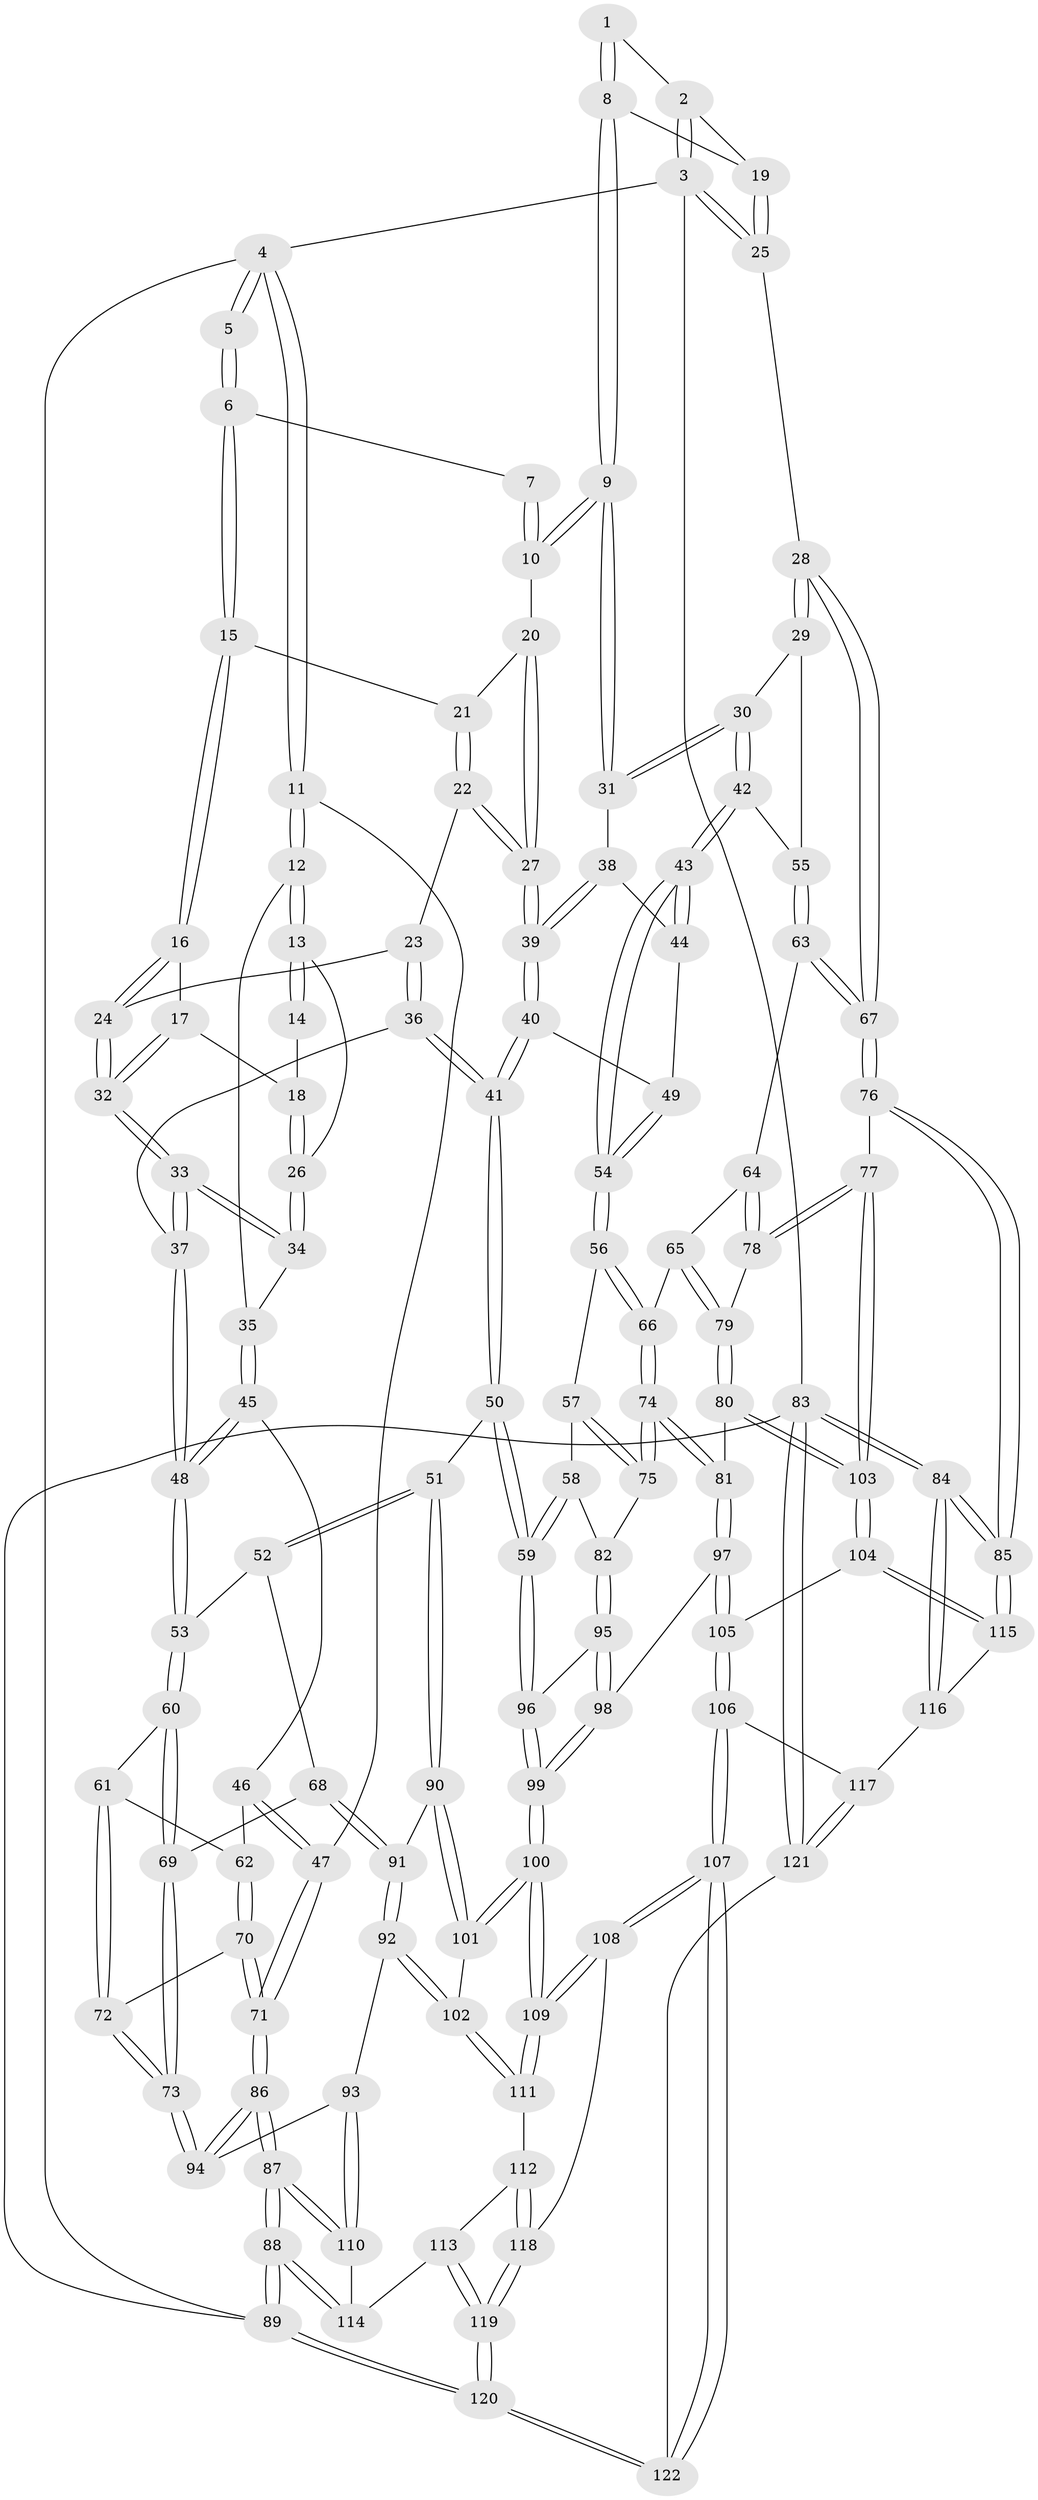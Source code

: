// coarse degree distribution, {3: 0.08235294117647059, 7: 0.023529411764705882, 2: 0.011764705882352941, 4: 0.29411764705882354, 5: 0.36470588235294116, 6: 0.2235294117647059}
// Generated by graph-tools (version 1.1) at 2025/21/03/04/25 18:21:16]
// undirected, 122 vertices, 302 edges
graph export_dot {
graph [start="1"]
  node [color=gray90,style=filled];
  1 [pos="+1+0"];
  2 [pos="+1+0"];
  3 [pos="+1+0"];
  4 [pos="+0+0"];
  5 [pos="+0.3055652928348562+0"];
  6 [pos="+0.4209148269506133+0"];
  7 [pos="+0.728297744780028+0"];
  8 [pos="+0.8806163178804608+0.0995634336232485"];
  9 [pos="+0.7889848855167676+0.15312966554699198"];
  10 [pos="+0.7661042518655132+0.12218603263673053"];
  11 [pos="+0+0"];
  12 [pos="+0.030807644432774534+0.15353571588982642"];
  13 [pos="+0.09182570807625832+0.14358501717555977"];
  14 [pos="+0.2737786698829269+0"];
  15 [pos="+0.42525387816817345+0"];
  16 [pos="+0.4009276082313726+0"];
  17 [pos="+0.31615133112074634+0.1557792668898123"];
  18 [pos="+0.23272664750718952+0.09712494009982346"];
  19 [pos="+0.9459664634008809+0.09886017377041534"];
  20 [pos="+0.6261262322638868+0.10461629344481573"];
  21 [pos="+0.4454242781449685+0"];
  22 [pos="+0.5119688339542929+0.18615837412896288"];
  23 [pos="+0.44988014177897107+0.1945990514424995"];
  24 [pos="+0.4018566330932162+0.17310589255886047"];
  25 [pos="+1+0.23840231728015432"];
  26 [pos="+0.19643338972118116+0.14547630394767241"];
  27 [pos="+0.5413466229928716+0.20345428438399224"];
  28 [pos="+1+0.29801869332044917"];
  29 [pos="+1+0.30627973066113373"];
  30 [pos="+0.8175341837511924+0.1983244914642644"];
  31 [pos="+0.7902679836467815+0.1716731594405549"];
  32 [pos="+0.3341209257643976+0.20278181687802277"];
  33 [pos="+0.29569821116319+0.2753865747392302"];
  34 [pos="+0.21382464521855044+0.19075573365722487"];
  35 [pos="+0.11612234349424799+0.2747731325342056"];
  36 [pos="+0.4150360951993282+0.29537784761395575"];
  37 [pos="+0.2968802351491507+0.29603579958661785"];
  38 [pos="+0.7571085756050214+0.20497028291259936"];
  39 [pos="+0.569914587919236+0.26782469531858444"];
  40 [pos="+0.5534226545763229+0.34689503334272487"];
  41 [pos="+0.5336833712486952+0.36839344770615057"];
  42 [pos="+0.8160392137636988+0.39992718165951846"];
  43 [pos="+0.7795570125903754+0.4137129885058312"];
  44 [pos="+0.7286946954557111+0.3073820277167226"];
  45 [pos="+0.1378209821969081+0.34863560788757847"];
  46 [pos="+0.08596930710229006+0.3817522786425001"];
  47 [pos="+0+0.3483396805330636"];
  48 [pos="+0.25987184437696825+0.3684116578897657"];
  49 [pos="+0.645558988543008+0.36133737152470424"];
  50 [pos="+0.4914674897019735+0.5154173326402574"];
  51 [pos="+0.4738690787950894+0.5180239853416829"];
  52 [pos="+0.27481128172791003+0.38458521780007704"];
  53 [pos="+0.26038353168578476+0.36964074255475615"];
  54 [pos="+0.7439568254717545+0.4526582425030374"];
  55 [pos="+0.8890208453216092+0.40751262848965086"];
  56 [pos="+0.7398318250419587+0.46887853458518935"];
  57 [pos="+0.7116321807371124+0.492375661116411"];
  58 [pos="+0.6365600318895187+0.5201622597416347"];
  59 [pos="+0.5226717399805768+0.5389893544742878"];
  60 [pos="+0.19623957049432156+0.4870908415513899"];
  61 [pos="+0.15960005916938258+0.5060792487001724"];
  62 [pos="+0.08716836250503172+0.4591161942420503"];
  63 [pos="+0.9017094756557822+0.4931727838386403"];
  64 [pos="+0.8761932172005874+0.5228995013887329"];
  65 [pos="+0.8206444950896442+0.5352639117267279"];
  66 [pos="+0.8193891556102212+0.535217493337746"];
  67 [pos="+1+0.5894445815447036"];
  68 [pos="+0.2678884422569953+0.5616990217529972"];
  69 [pos="+0.24206287982882163+0.5690805074920124"];
  70 [pos="+0.03847651998359555+0.5416580766718087"];
  71 [pos="+0+0.6433318789108322"];
  72 [pos="+0.13996216579145823+0.5763340716520634"];
  73 [pos="+0.1774844103761645+0.6348960394575005"];
  74 [pos="+0.7769012200734865+0.6226484602776455"];
  75 [pos="+0.7489589730835338+0.6147245570163994"];
  76 [pos="+1+0.5973685321342723"];
  77 [pos="+1+0.6218472726682646"];
  78 [pos="+0.9193911802061233+0.6297022458585296"];
  79 [pos="+0.8780174014827677+0.6565014652974569"];
  80 [pos="+0.8415861779506546+0.6927370987244718"];
  81 [pos="+0.8192895750883717+0.6814327312352091"];
  82 [pos="+0.7204406773403991+0.6234349809899526"];
  83 [pos="+1+1"];
  84 [pos="+1+1"];
  85 [pos="+1+0.889487822151531"];
  86 [pos="+0+0.774836377953743"];
  87 [pos="+0+0.784346197872688"];
  88 [pos="+0+0.8635673208623883"];
  89 [pos="+0+1"];
  90 [pos="+0.4012739596126985+0.5800437654462138"];
  91 [pos="+0.37260952396926883+0.5852702337963872"];
  92 [pos="+0.23779492696265528+0.7049410575399977"];
  93 [pos="+0.22067309701189253+0.7045085838589862"];
  94 [pos="+0.17701894900925666+0.6430636953611396"];
  95 [pos="+0.6813022331439061+0.6560957844764023"];
  96 [pos="+0.5229868566282374+0.5397796690458923"];
  97 [pos="+0.689993238018627+0.7220467822182265"];
  98 [pos="+0.6841388066288339+0.7183259348755636"];
  99 [pos="+0.5492444939255644+0.7526600550999928"];
  100 [pos="+0.5136975868212517+0.8323537991306599"];
  101 [pos="+0.38330630826364764+0.7451146541718712"];
  102 [pos="+0.33592319016433214+0.7559197474646714"];
  103 [pos="+0.8616967678921635+0.7845901929646544"];
  104 [pos="+0.8619060008654618+0.7863680673452954"];
  105 [pos="+0.7180766123842612+0.7862877323075372"];
  106 [pos="+0.6698391701646644+0.8933633469507924"];
  107 [pos="+0.5291222294013882+0.9214176564942838"];
  108 [pos="+0.5275108113611578+0.9189527490249115"];
  109 [pos="+0.5224985303043196+0.8940721861320868"];
  110 [pos="+0.1945645959772285+0.7617416518721459"];
  111 [pos="+0.3111905468892437+0.8211758481452983"];
  112 [pos="+0.2824857834836039+0.8670370733554126"];
  113 [pos="+0.2124161473036726+0.873548627904481"];
  114 [pos="+0.20304745442388672+0.8631712495571979"];
  115 [pos="+0.8803326993803169+0.8186639226652528"];
  116 [pos="+0.8332419907452543+0.891298900401649"];
  117 [pos="+0.7865865639754349+0.9334064896110861"];
  118 [pos="+0.34740416778400524+0.9160838346289338"];
  119 [pos="+0.16828476054097355+1"];
  120 [pos="+0.1317504277354858+1"];
  121 [pos="+0.8385329595127854+1"];
  122 [pos="+0.5197474525086175+1"];
  1 -- 2;
  1 -- 8;
  1 -- 8;
  2 -- 3;
  2 -- 3;
  2 -- 19;
  3 -- 4;
  3 -- 25;
  3 -- 25;
  3 -- 83;
  4 -- 5;
  4 -- 5;
  4 -- 11;
  4 -- 11;
  4 -- 89;
  5 -- 6;
  5 -- 6;
  6 -- 7;
  6 -- 15;
  6 -- 15;
  7 -- 10;
  7 -- 10;
  8 -- 9;
  8 -- 9;
  8 -- 19;
  9 -- 10;
  9 -- 10;
  9 -- 31;
  9 -- 31;
  10 -- 20;
  11 -- 12;
  11 -- 12;
  11 -- 47;
  12 -- 13;
  12 -- 13;
  12 -- 35;
  13 -- 14;
  13 -- 14;
  13 -- 26;
  14 -- 18;
  15 -- 16;
  15 -- 16;
  15 -- 21;
  16 -- 17;
  16 -- 24;
  16 -- 24;
  17 -- 18;
  17 -- 32;
  17 -- 32;
  18 -- 26;
  18 -- 26;
  19 -- 25;
  19 -- 25;
  20 -- 21;
  20 -- 27;
  20 -- 27;
  21 -- 22;
  21 -- 22;
  22 -- 23;
  22 -- 27;
  22 -- 27;
  23 -- 24;
  23 -- 36;
  23 -- 36;
  24 -- 32;
  24 -- 32;
  25 -- 28;
  26 -- 34;
  26 -- 34;
  27 -- 39;
  27 -- 39;
  28 -- 29;
  28 -- 29;
  28 -- 67;
  28 -- 67;
  29 -- 30;
  29 -- 55;
  30 -- 31;
  30 -- 31;
  30 -- 42;
  30 -- 42;
  31 -- 38;
  32 -- 33;
  32 -- 33;
  33 -- 34;
  33 -- 34;
  33 -- 37;
  33 -- 37;
  34 -- 35;
  35 -- 45;
  35 -- 45;
  36 -- 37;
  36 -- 41;
  36 -- 41;
  37 -- 48;
  37 -- 48;
  38 -- 39;
  38 -- 39;
  38 -- 44;
  39 -- 40;
  39 -- 40;
  40 -- 41;
  40 -- 41;
  40 -- 49;
  41 -- 50;
  41 -- 50;
  42 -- 43;
  42 -- 43;
  42 -- 55;
  43 -- 44;
  43 -- 44;
  43 -- 54;
  43 -- 54;
  44 -- 49;
  45 -- 46;
  45 -- 48;
  45 -- 48;
  46 -- 47;
  46 -- 47;
  46 -- 62;
  47 -- 71;
  47 -- 71;
  48 -- 53;
  48 -- 53;
  49 -- 54;
  49 -- 54;
  50 -- 51;
  50 -- 59;
  50 -- 59;
  51 -- 52;
  51 -- 52;
  51 -- 90;
  51 -- 90;
  52 -- 53;
  52 -- 68;
  53 -- 60;
  53 -- 60;
  54 -- 56;
  54 -- 56;
  55 -- 63;
  55 -- 63;
  56 -- 57;
  56 -- 66;
  56 -- 66;
  57 -- 58;
  57 -- 75;
  57 -- 75;
  58 -- 59;
  58 -- 59;
  58 -- 82;
  59 -- 96;
  59 -- 96;
  60 -- 61;
  60 -- 69;
  60 -- 69;
  61 -- 62;
  61 -- 72;
  61 -- 72;
  62 -- 70;
  62 -- 70;
  63 -- 64;
  63 -- 67;
  63 -- 67;
  64 -- 65;
  64 -- 78;
  64 -- 78;
  65 -- 66;
  65 -- 79;
  65 -- 79;
  66 -- 74;
  66 -- 74;
  67 -- 76;
  67 -- 76;
  68 -- 69;
  68 -- 91;
  68 -- 91;
  69 -- 73;
  69 -- 73;
  70 -- 71;
  70 -- 71;
  70 -- 72;
  71 -- 86;
  71 -- 86;
  72 -- 73;
  72 -- 73;
  73 -- 94;
  73 -- 94;
  74 -- 75;
  74 -- 75;
  74 -- 81;
  74 -- 81;
  75 -- 82;
  76 -- 77;
  76 -- 85;
  76 -- 85;
  77 -- 78;
  77 -- 78;
  77 -- 103;
  77 -- 103;
  78 -- 79;
  79 -- 80;
  79 -- 80;
  80 -- 81;
  80 -- 103;
  80 -- 103;
  81 -- 97;
  81 -- 97;
  82 -- 95;
  82 -- 95;
  83 -- 84;
  83 -- 84;
  83 -- 121;
  83 -- 121;
  83 -- 89;
  84 -- 85;
  84 -- 85;
  84 -- 116;
  84 -- 116;
  85 -- 115;
  85 -- 115;
  86 -- 87;
  86 -- 87;
  86 -- 94;
  86 -- 94;
  87 -- 88;
  87 -- 88;
  87 -- 110;
  87 -- 110;
  88 -- 89;
  88 -- 89;
  88 -- 114;
  88 -- 114;
  89 -- 120;
  89 -- 120;
  90 -- 91;
  90 -- 101;
  90 -- 101;
  91 -- 92;
  91 -- 92;
  92 -- 93;
  92 -- 102;
  92 -- 102;
  93 -- 94;
  93 -- 110;
  93 -- 110;
  95 -- 96;
  95 -- 98;
  95 -- 98;
  96 -- 99;
  96 -- 99;
  97 -- 98;
  97 -- 105;
  97 -- 105;
  98 -- 99;
  98 -- 99;
  99 -- 100;
  99 -- 100;
  100 -- 101;
  100 -- 101;
  100 -- 109;
  100 -- 109;
  101 -- 102;
  102 -- 111;
  102 -- 111;
  103 -- 104;
  103 -- 104;
  104 -- 105;
  104 -- 115;
  104 -- 115;
  105 -- 106;
  105 -- 106;
  106 -- 107;
  106 -- 107;
  106 -- 117;
  107 -- 108;
  107 -- 108;
  107 -- 122;
  107 -- 122;
  108 -- 109;
  108 -- 109;
  108 -- 118;
  109 -- 111;
  109 -- 111;
  110 -- 114;
  111 -- 112;
  112 -- 113;
  112 -- 118;
  112 -- 118;
  113 -- 114;
  113 -- 119;
  113 -- 119;
  115 -- 116;
  116 -- 117;
  117 -- 121;
  117 -- 121;
  118 -- 119;
  118 -- 119;
  119 -- 120;
  119 -- 120;
  120 -- 122;
  120 -- 122;
  121 -- 122;
}

